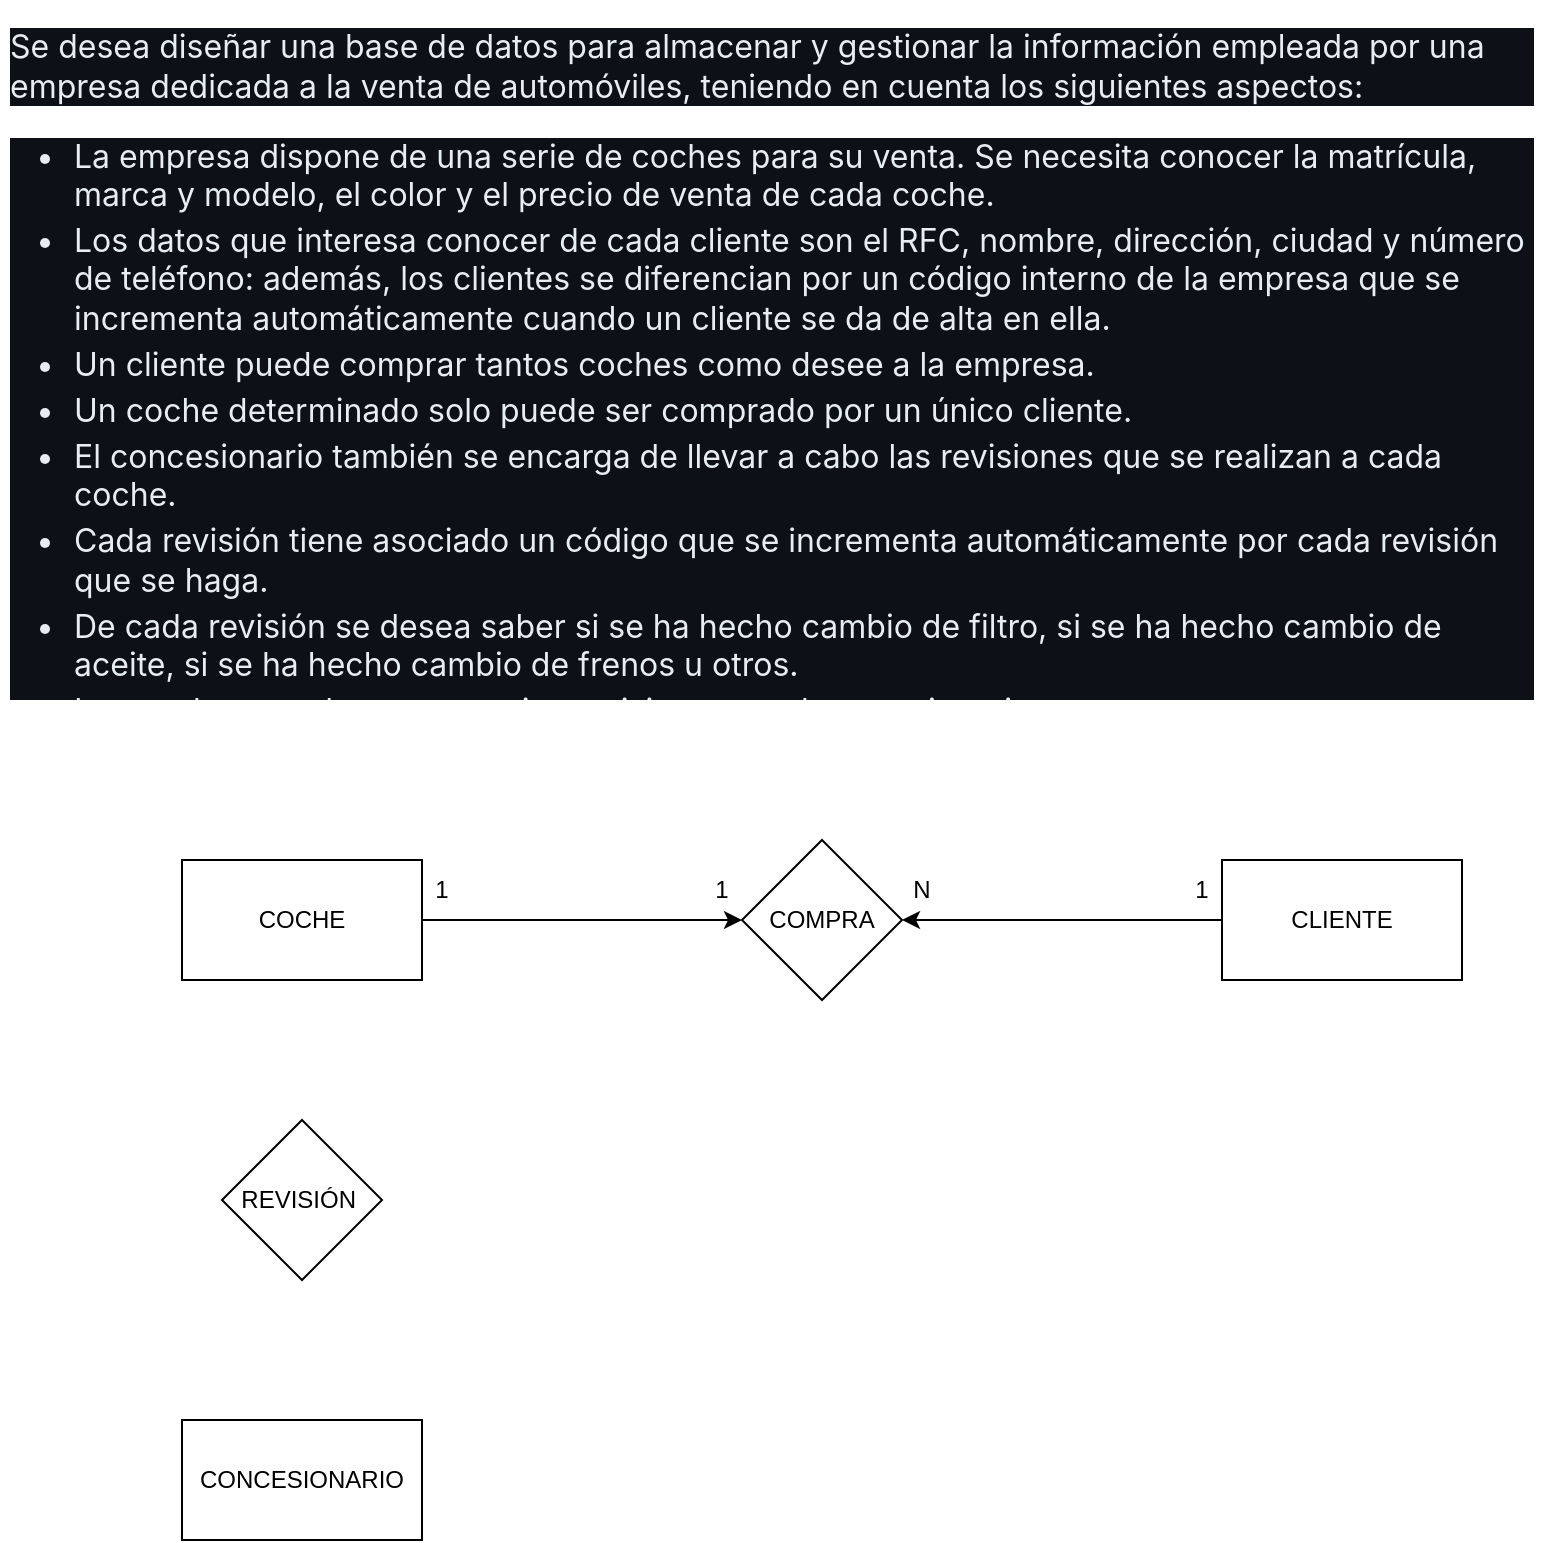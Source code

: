 <mxfile version="21.6.9" type="github">
  <diagram name="Página-1" id="9yIJgMpK2wTOoWDSrCOy">
    <mxGraphModel dx="1434" dy="790" grid="1" gridSize="10" guides="1" tooltips="1" connect="1" arrows="1" fold="1" page="1" pageScale="1" pageWidth="827" pageHeight="1169" math="0" shadow="0">
      <root>
        <mxCell id="0" />
        <mxCell id="1" parent="0" />
        <mxCell id="bEA6j5xDelpwVL9Z-9OB-3" value="&#xa;&lt;p style=&quot;box-sizing: border-box; margin-top: 0px; margin-bottom: 16px; color: rgb(230, 237, 243); font-family: -apple-system, BlinkMacSystemFont, &amp;quot;Segoe UI&amp;quot;, &amp;quot;Noto Sans&amp;quot;, Helvetica, Arial, sans-serif, &amp;quot;Apple Color Emoji&amp;quot;, &amp;quot;Segoe UI Emoji&amp;quot;; font-size: 16px; font-style: normal; font-variant-ligatures: normal; font-variant-caps: normal; font-weight: 400; letter-spacing: normal; orphans: 2; text-align: start; text-indent: 0px; text-transform: none; widows: 2; word-spacing: 0px; -webkit-text-stroke-width: 0px; background-color: rgb(13, 17, 23); text-decoration-thickness: initial; text-decoration-style: initial; text-decoration-color: initial;&quot; dir=&quot;auto&quot;&gt;Se desea diseñar una base de datos para almacenar y gestionar la información empleada por una empresa dedicada a la venta de automóviles, teniendo en cuenta los siguientes aspectos:&lt;/p&gt;&lt;ul style=&quot;box-sizing: border-box; padding-left: 2em; margin-top: 0px; margin-bottom: 16px; color: rgb(230, 237, 243); font-family: -apple-system, BlinkMacSystemFont, &amp;quot;Segoe UI&amp;quot;, &amp;quot;Noto Sans&amp;quot;, Helvetica, Arial, sans-serif, &amp;quot;Apple Color Emoji&amp;quot;, &amp;quot;Segoe UI Emoji&amp;quot;; font-size: 16px; font-style: normal; font-variant-ligatures: normal; font-variant-caps: normal; font-weight: 400; letter-spacing: normal; orphans: 2; text-align: start; text-indent: 0px; text-transform: none; widows: 2; word-spacing: 0px; -webkit-text-stroke-width: 0px; background-color: rgb(13, 17, 23); text-decoration-thickness: initial; text-decoration-style: initial; text-decoration-color: initial;&quot; dir=&quot;auto&quot;&gt;&lt;li style=&quot;box-sizing: border-box;&quot;&gt;La empresa dispone de una serie de coches para su venta. Se necesita conocer la matrícula, marca y modelo, el color y el precio de venta de cada coche.&lt;/li&gt;&lt;li style=&quot;box-sizing: border-box; margin-top: 0.25em;&quot;&gt;Los datos que interesa conocer de cada cliente son el RFC, nombre, dirección, ciudad y número de teléfono: además, los clientes se diferencian por un código interno de la empresa que se incrementa automáticamente cuando un cliente se da de alta en ella.&lt;/li&gt;&lt;li style=&quot;box-sizing: border-box; margin-top: 0.25em;&quot;&gt;Un cliente puede comprar tantos coches como desee a la empresa.&lt;/li&gt;&lt;li style=&quot;box-sizing: border-box; margin-top: 0.25em;&quot;&gt;Un coche determinado solo puede ser comprado por un único cliente.&lt;/li&gt;&lt;li style=&quot;box-sizing: border-box; margin-top: 0.25em;&quot;&gt;El concesionario también se encarga de llevar a cabo las revisiones que se realizan a cada coche.&lt;/li&gt;&lt;li style=&quot;box-sizing: border-box; margin-top: 0.25em;&quot;&gt;Cada revisión tiene asociado un código que se incrementa automáticamente por cada revisión que se haga.&lt;/li&gt;&lt;li style=&quot;box-sizing: border-box; margin-top: 0.25em;&quot;&gt;De cada revisión se desea saber si se ha hecho cambio de filtro, si se ha hecho cambio de aceite, si se ha hecho cambio de frenos u otros.&lt;/li&gt;&lt;li style=&quot;box-sizing: border-box; margin-top: 0.25em;&quot;&gt;Los coches pueden pasar varias revisiones en el concesionario.&lt;/li&gt;&lt;/ul&gt;&#xa;&#xa;" style="text;html=1;strokeColor=none;fillColor=none;spacing=5;spacingTop=-20;whiteSpace=wrap;overflow=hidden;rounded=0;" vertex="1" parent="1">
          <mxGeometry x="29" y="10" width="770" height="340" as="geometry" />
        </mxCell>
        <mxCell id="bEA6j5xDelpwVL9Z-9OB-10" style="edgeStyle=orthogonalEdgeStyle;rounded=0;orthogonalLoop=1;jettySize=auto;html=1;exitX=1;exitY=0.5;exitDx=0;exitDy=0;" edge="1" parent="1" source="bEA6j5xDelpwVL9Z-9OB-5" target="bEA6j5xDelpwVL9Z-9OB-8">
          <mxGeometry relative="1" as="geometry" />
        </mxCell>
        <mxCell id="bEA6j5xDelpwVL9Z-9OB-5" value="COCHE" style="rounded=0;whiteSpace=wrap;html=1;" vertex="1" parent="1">
          <mxGeometry x="120" y="430" width="120" height="60" as="geometry" />
        </mxCell>
        <mxCell id="bEA6j5xDelpwVL9Z-9OB-9" style="edgeStyle=orthogonalEdgeStyle;rounded=0;orthogonalLoop=1;jettySize=auto;html=1;exitX=0;exitY=0.5;exitDx=0;exitDy=0;" edge="1" parent="1" source="bEA6j5xDelpwVL9Z-9OB-6" target="bEA6j5xDelpwVL9Z-9OB-8">
          <mxGeometry relative="1" as="geometry" />
        </mxCell>
        <mxCell id="bEA6j5xDelpwVL9Z-9OB-6" value="CLIENTE" style="rounded=0;whiteSpace=wrap;html=1;" vertex="1" parent="1">
          <mxGeometry x="640" y="430" width="120" height="60" as="geometry" />
        </mxCell>
        <mxCell id="bEA6j5xDelpwVL9Z-9OB-7" value="CONCESIONARIO" style="rounded=0;whiteSpace=wrap;html=1;" vertex="1" parent="1">
          <mxGeometry x="120" y="710" width="120" height="60" as="geometry" />
        </mxCell>
        <mxCell id="bEA6j5xDelpwVL9Z-9OB-8" value="COMPRA" style="rhombus;whiteSpace=wrap;html=1;" vertex="1" parent="1">
          <mxGeometry x="400" y="420" width="80" height="80" as="geometry" />
        </mxCell>
        <mxCell id="bEA6j5xDelpwVL9Z-9OB-11" value="1" style="text;html=1;strokeColor=none;fillColor=none;align=center;verticalAlign=middle;whiteSpace=wrap;rounded=0;" vertex="1" parent="1">
          <mxGeometry x="600" y="430" width="60" height="30" as="geometry" />
        </mxCell>
        <mxCell id="bEA6j5xDelpwVL9Z-9OB-12" value="N" style="text;html=1;strokeColor=none;fillColor=none;align=center;verticalAlign=middle;whiteSpace=wrap;rounded=0;" vertex="1" parent="1">
          <mxGeometry x="460" y="430" width="60" height="30" as="geometry" />
        </mxCell>
        <mxCell id="bEA6j5xDelpwVL9Z-9OB-13" value="1" style="text;html=1;strokeColor=none;fillColor=none;align=center;verticalAlign=middle;whiteSpace=wrap;rounded=0;" vertex="1" parent="1">
          <mxGeometry x="220" y="430" width="60" height="30" as="geometry" />
        </mxCell>
        <mxCell id="bEA6j5xDelpwVL9Z-9OB-14" value="1" style="text;html=1;strokeColor=none;fillColor=none;align=center;verticalAlign=middle;whiteSpace=wrap;rounded=0;" vertex="1" parent="1">
          <mxGeometry x="360" y="430" width="60" height="30" as="geometry" />
        </mxCell>
        <mxCell id="bEA6j5xDelpwVL9Z-9OB-15" value="REVISIÓN&amp;nbsp;" style="rhombus;whiteSpace=wrap;html=1;" vertex="1" parent="1">
          <mxGeometry x="140" y="560" width="80" height="80" as="geometry" />
        </mxCell>
      </root>
    </mxGraphModel>
  </diagram>
</mxfile>
